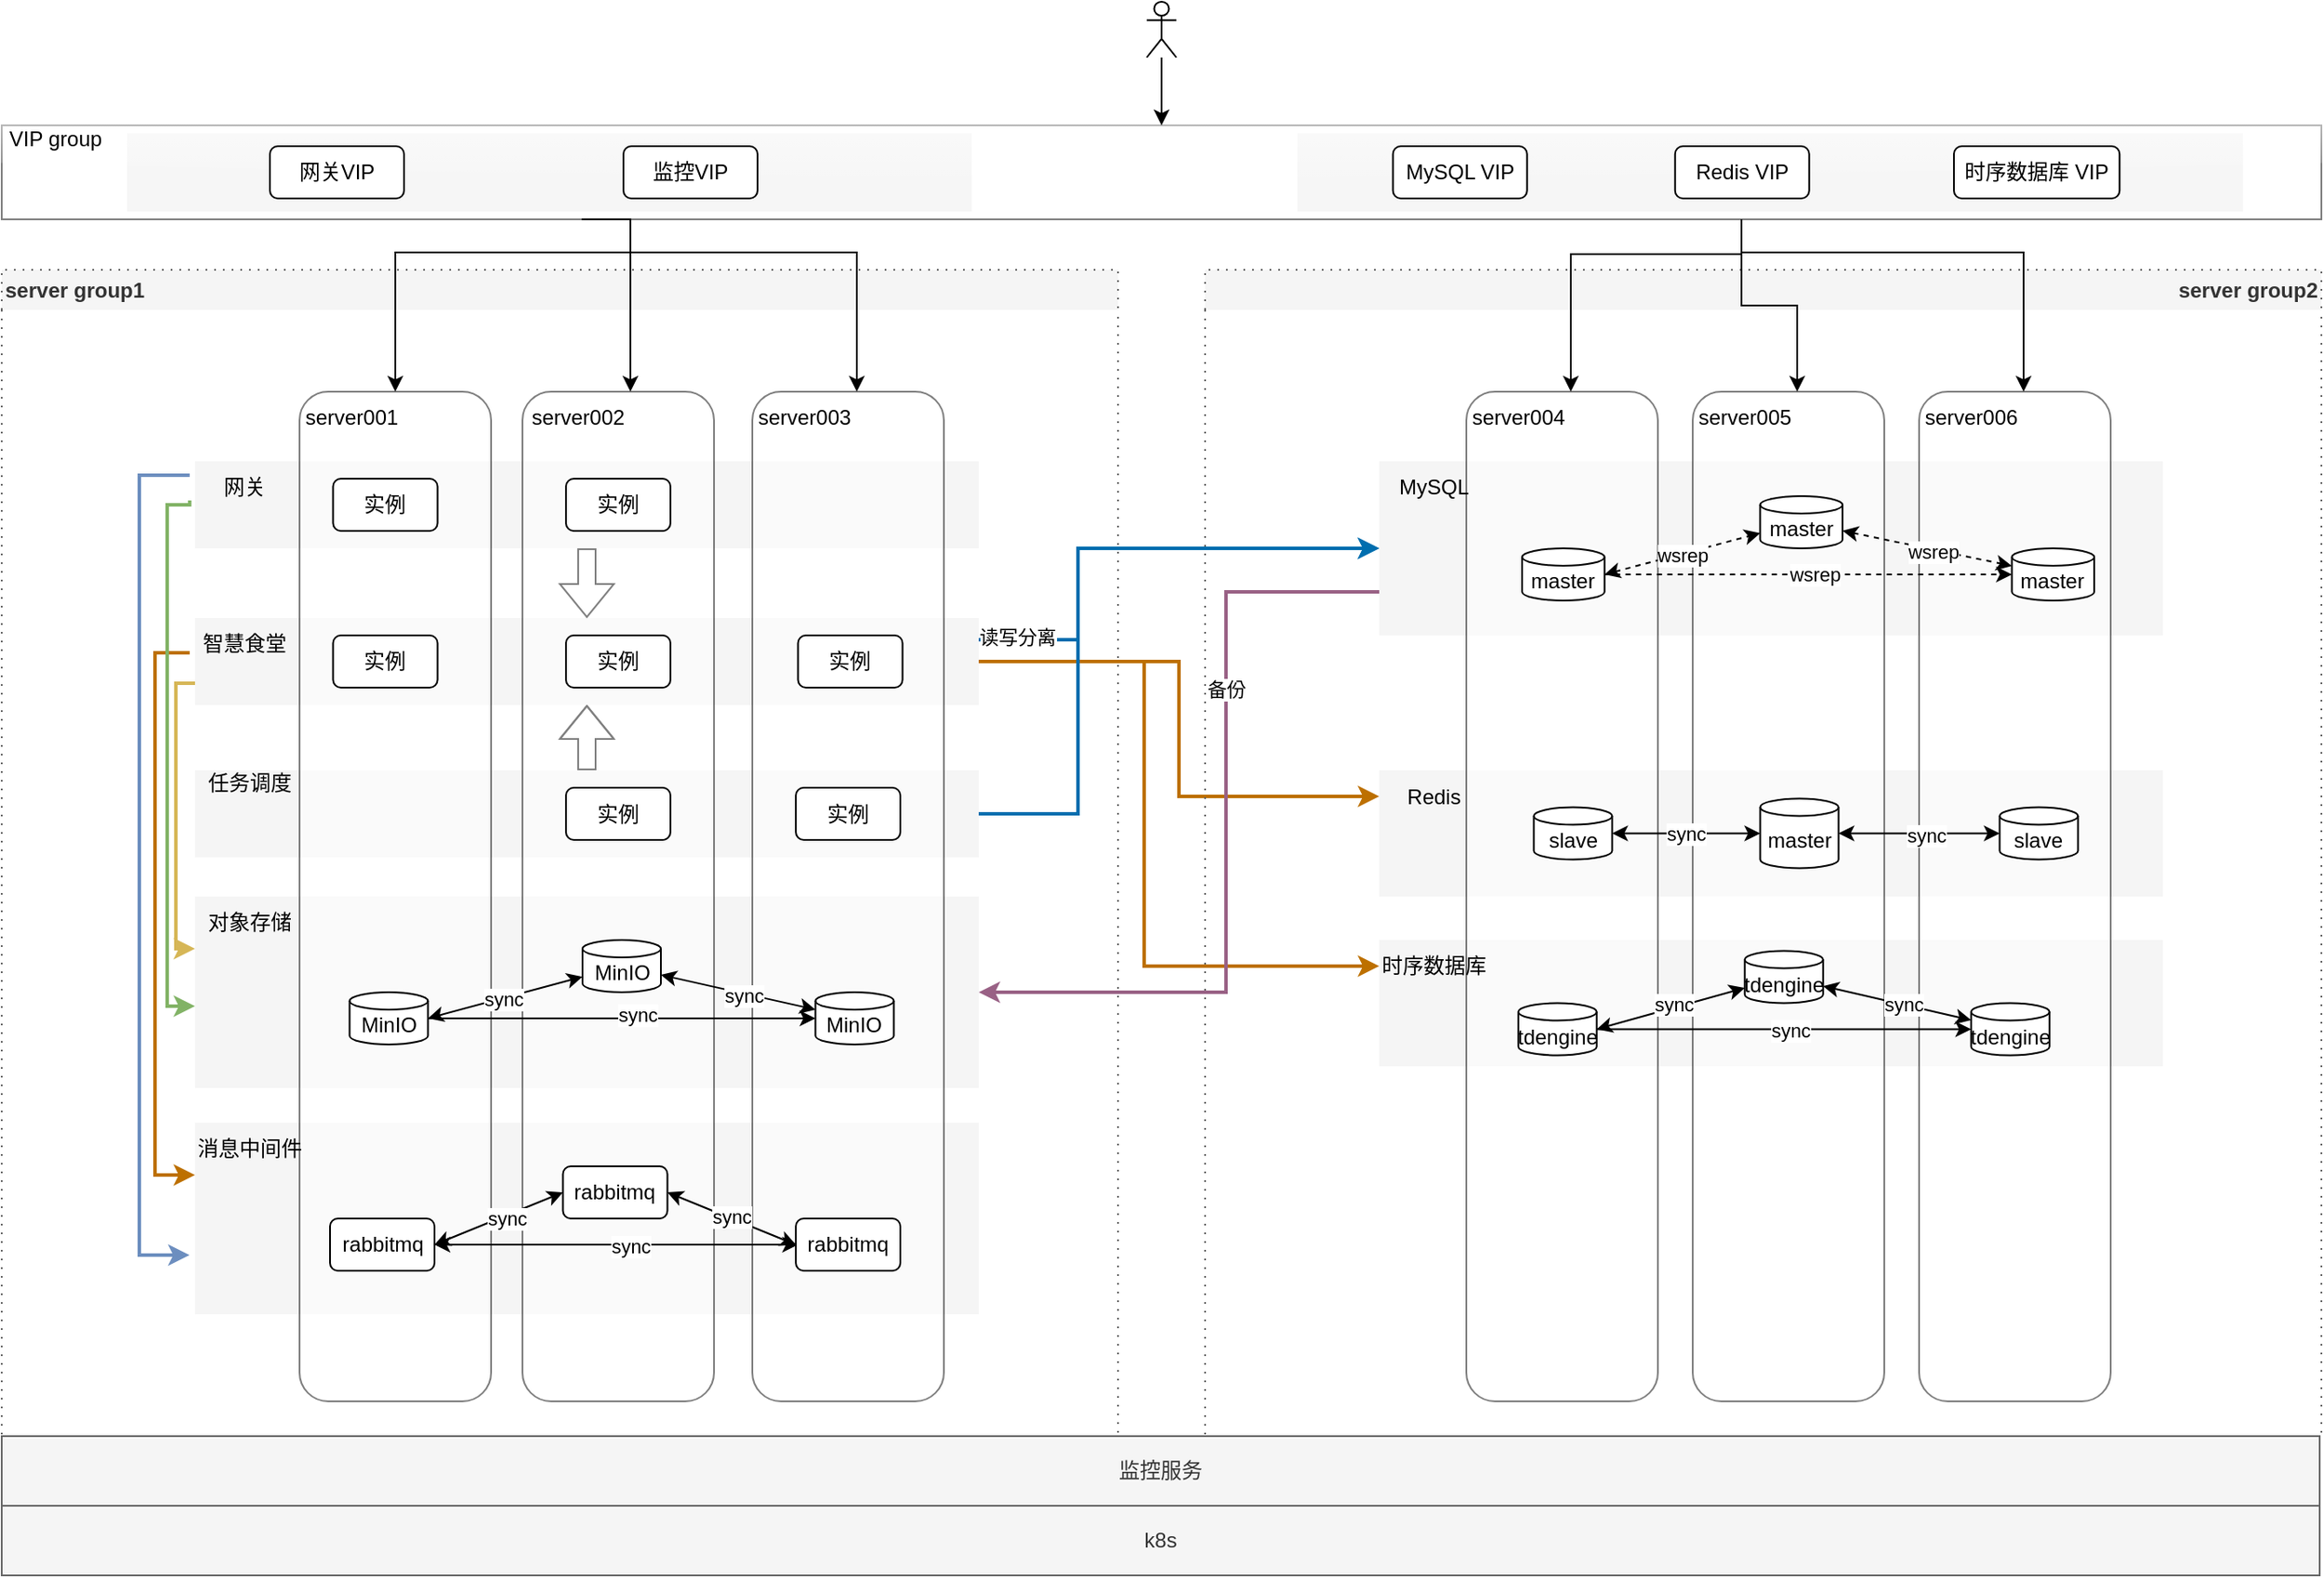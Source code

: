 <mxfile version="27.2.0">
  <diagram name="第 1 页" id="leBDD3NCbiM7CXKX_xD3">
    <mxGraphModel dx="2466" dy="1183" grid="0" gridSize="10" guides="1" tooltips="1" connect="1" arrows="1" fold="1" page="0" pageScale="1" pageWidth="827" pageHeight="1169" background="none" math="0" shadow="0">
      <root>
        <mxCell id="0" />
        <mxCell id="1" parent="0" />
        <mxCell id="XUAF1_sCPObjOQJMEwn2-8" value="" style="rounded=0;whiteSpace=wrap;html=1;fillColor=#eeeeee;strokeColor=none;" parent="1" vertex="1">
          <mxGeometry x="653" y="371.5" width="543" height="45" as="geometry" />
        </mxCell>
        <mxCell id="XUAF1_sCPObjOQJMEwn2-7" value="" style="rounded=0;whiteSpace=wrap;html=1;fillColor=#eeeeee;strokeColor=none;" parent="1" vertex="1">
          <mxGeometry x="-19" y="371.5" width="485" height="45" as="geometry" />
        </mxCell>
        <mxCell id="Kt-Wsy6JNkDJJS60EfV6-175" value="" style="rounded=0;whiteSpace=wrap;html=1;glass=1;opacity=50;" parent="1" vertex="1">
          <mxGeometry x="-91" y="367" width="1332" height="54" as="geometry" />
        </mxCell>
        <mxCell id="Kt-Wsy6JNkDJJS60EfV6-162" value="" style="rounded=0;whiteSpace=wrap;html=1;strokeColor=none;dashed=1;fillColor=#f5f5f5;movable=1;resizable=1;rotatable=1;deletable=1;editable=1;locked=0;connectable=1;fontColor=#333333;" parent="1" vertex="1">
          <mxGeometry x="700" y="835" width="450" height="72.5" as="geometry" />
        </mxCell>
        <mxCell id="Kt-Wsy6JNkDJJS60EfV6-159" value="" style="rounded=0;whiteSpace=wrap;html=1;strokeColor=none;dashed=1;fillColor=#f5f5f5;movable=1;resizable=1;rotatable=1;deletable=1;editable=1;locked=0;connectable=1;fontColor=#333333;" parent="1" vertex="1">
          <mxGeometry x="700" y="737.5" width="450" height="72.5" as="geometry" />
        </mxCell>
        <mxCell id="Kt-Wsy6JNkDJJS60EfV6-154" value="" style="rounded=0;whiteSpace=wrap;html=1;strokeColor=none;dashed=1;fillColor=#f5f5f5;movable=1;resizable=1;rotatable=1;deletable=1;editable=1;locked=0;connectable=1;fontColor=#333333;" parent="1" vertex="1">
          <mxGeometry x="20" y="940" width="450" height="110" as="geometry" />
        </mxCell>
        <mxCell id="Kt-Wsy6JNkDJJS60EfV6-144" value="" style="rounded=0;whiteSpace=wrap;html=1;strokeColor=none;dashed=1;fillColor=#f5f5f5;movable=1;resizable=1;rotatable=1;deletable=1;editable=1;locked=0;connectable=1;fontColor=#333333;" parent="1" vertex="1">
          <mxGeometry x="20" y="810" width="450" height="110" as="geometry" />
        </mxCell>
        <mxCell id="Kt-Wsy6JNkDJJS60EfV6-150" style="edgeStyle=orthogonalEdgeStyle;rounded=0;orthogonalLoop=1;jettySize=auto;html=1;exitX=0;exitY=0.75;exitDx=0;exitDy=0;entryX=0;entryY=1;entryDx=0;entryDy=0;curved=0;fillColor=#fff2cc;strokeColor=#d6b656;gradientColor=#ffd966;strokeWidth=2;" parent="1" source="Kt-Wsy6JNkDJJS60EfV6-123" target="Kt-Wsy6JNkDJJS60EfV6-145" edge="1">
          <mxGeometry relative="1" as="geometry">
            <Array as="points">
              <mxPoint x="9" y="688" />
              <mxPoint x="9" y="840" />
            </Array>
          </mxGeometry>
        </mxCell>
        <mxCell id="Kt-Wsy6JNkDJJS60EfV6-157" style="edgeStyle=orthogonalEdgeStyle;rounded=0;orthogonalLoop=1;jettySize=auto;html=1;fillColor=#f0a30a;strokeColor=#BD7000;curved=0;entryX=0;entryY=1;entryDx=0;entryDy=0;strokeWidth=2;" parent="1" source="Kt-Wsy6JNkDJJS60EfV6-124" target="Kt-Wsy6JNkDJJS60EfV6-155" edge="1">
          <mxGeometry relative="1" as="geometry">
            <mxPoint x="-190" y="1050" as="targetPoint" />
            <Array as="points">
              <mxPoint x="-3" y="670" />
              <mxPoint x="-3" y="970" />
            </Array>
          </mxGeometry>
        </mxCell>
        <mxCell id="XUAF1_sCPObjOQJMEwn2-1" style="edgeStyle=orthogonalEdgeStyle;rounded=0;orthogonalLoop=1;jettySize=auto;html=1;exitX=1;exitY=0.5;exitDx=0;exitDy=0;entryX=0;entryY=0.5;entryDx=0;entryDy=0;strokeWidth=2;fillColor=#f0a30a;strokeColor=#BD7000;" parent="1" source="Kt-Wsy6JNkDJJS60EfV6-123" target="Kt-Wsy6JNkDJJS60EfV6-160" edge="1">
          <mxGeometry relative="1" as="geometry" />
        </mxCell>
        <mxCell id="XUAF1_sCPObjOQJMEwn2-2" style="edgeStyle=orthogonalEdgeStyle;rounded=0;orthogonalLoop=1;jettySize=auto;html=1;exitX=1;exitY=0.5;exitDx=0;exitDy=0;entryX=0;entryY=0.5;entryDx=0;entryDy=0;strokeWidth=2;fillColor=#f0a30a;strokeColor=#BD7000;" parent="1" source="Kt-Wsy6JNkDJJS60EfV6-123" target="Kt-Wsy6JNkDJJS60EfV6-163" edge="1">
          <mxGeometry relative="1" as="geometry">
            <Array as="points">
              <mxPoint x="565" y="675" />
              <mxPoint x="565" y="850" />
            </Array>
          </mxGeometry>
        </mxCell>
        <mxCell id="XUAF1_sCPObjOQJMEwn2-3" style="edgeStyle=orthogonalEdgeStyle;rounded=0;orthogonalLoop=1;jettySize=auto;html=1;exitX=1;exitY=0.25;exitDx=0;exitDy=0;entryX=0;entryY=0.5;entryDx=0;entryDy=0;fillColor=#1ba1e2;strokeColor=#006EAF;strokeWidth=2;" parent="1" source="Kt-Wsy6JNkDJJS60EfV6-123" target="Kt-Wsy6JNkDJJS60EfV6-105" edge="1">
          <mxGeometry relative="1" as="geometry">
            <Array as="points">
              <mxPoint x="527" y="663" />
              <mxPoint x="527" y="610" />
            </Array>
          </mxGeometry>
        </mxCell>
        <mxCell id="ltxJd0FpYzd65tMiqPyo-1" value="读写分离" style="edgeLabel;html=1;align=center;verticalAlign=middle;resizable=0;points=[];" vertex="1" connectable="0" parent="XUAF1_sCPObjOQJMEwn2-3">
          <mxGeometry x="-0.844" y="3" relative="1" as="geometry">
            <mxPoint y="1" as="offset" />
          </mxGeometry>
        </mxCell>
        <mxCell id="Kt-Wsy6JNkDJJS60EfV6-123" value="" style="rounded=0;whiteSpace=wrap;html=1;strokeColor=none;dashed=1;fillColor=#f5f5f5;movable=1;resizable=1;rotatable=1;deletable=1;editable=1;locked=0;connectable=1;fontColor=#333333;" parent="1" vertex="1">
          <mxGeometry x="20" y="650" width="450" height="50" as="geometry" />
        </mxCell>
        <mxCell id="XUAF1_sCPObjOQJMEwn2-4" style="edgeStyle=orthogonalEdgeStyle;rounded=0;orthogonalLoop=1;jettySize=auto;html=1;exitX=1;exitY=0.5;exitDx=0;exitDy=0;entryX=0;entryY=0.5;entryDx=0;entryDy=0;fillColor=#1ba1e2;strokeColor=#006EAF;strokeWidth=2;" parent="1" source="Kt-Wsy6JNkDJJS60EfV6-136" target="Kt-Wsy6JNkDJJS60EfV6-105" edge="1">
          <mxGeometry relative="1" as="geometry">
            <Array as="points">
              <mxPoint x="527" y="763" />
              <mxPoint x="527" y="610" />
            </Array>
          </mxGeometry>
        </mxCell>
        <mxCell id="Kt-Wsy6JNkDJJS60EfV6-136" value="" style="rounded=0;whiteSpace=wrap;html=1;strokeColor=none;dashed=1;fillColor=#f5f5f5;movable=1;resizable=1;rotatable=1;deletable=1;editable=1;locked=0;connectable=1;fontColor=#333333;" parent="1" vertex="1">
          <mxGeometry x="20" y="737.5" width="450" height="50" as="geometry" />
        </mxCell>
        <mxCell id="Kt-Wsy6JNkDJJS60EfV6-139" style="edgeStyle=orthogonalEdgeStyle;rounded=0;orthogonalLoop=1;jettySize=auto;html=1;entryX=0.5;entryY=1;entryDx=0;entryDy=0;shape=flexArrow;" parent="1" source="Kt-Wsy6JNkDJJS60EfV6-136" target="Kt-Wsy6JNkDJJS60EfV6-123" edge="1">
          <mxGeometry relative="1" as="geometry" />
        </mxCell>
        <mxCell id="Kt-Wsy6JNkDJJS60EfV6-135" style="edgeStyle=orthogonalEdgeStyle;rounded=0;orthogonalLoop=1;jettySize=auto;html=1;shape=flexArrow;" parent="1" source="Kt-Wsy6JNkDJJS60EfV6-129" target="Kt-Wsy6JNkDJJS60EfV6-123" edge="1">
          <mxGeometry relative="1" as="geometry" />
        </mxCell>
        <mxCell id="Kt-Wsy6JNkDJJS60EfV6-147" style="edgeStyle=orthogonalEdgeStyle;rounded=0;orthogonalLoop=1;jettySize=auto;html=1;exitX=0;exitY=0.75;exitDx=0;exitDy=0;entryX=0;entryY=0.573;entryDx=0;entryDy=0;fillColor=#d5e8d4;strokeColor=#82b366;curved=0;strokeWidth=2;entryPerimeter=0;gradientColor=#97d077;" parent="1" source="Kt-Wsy6JNkDJJS60EfV6-130" target="Kt-Wsy6JNkDJJS60EfV6-144" edge="1">
          <mxGeometry relative="1" as="geometry">
            <Array as="points">
              <mxPoint x="17" y="585" />
              <mxPoint x="4" y="585" />
              <mxPoint x="4" y="873" />
            </Array>
          </mxGeometry>
        </mxCell>
        <mxCell id="Kt-Wsy6JNkDJJS60EfV6-156" style="edgeStyle=orthogonalEdgeStyle;rounded=0;orthogonalLoop=1;jettySize=auto;html=1;fillColor=#dae8fc;strokeColor=#6c8ebf;curved=0;strokeWidth=2;entryX=-0.007;entryY=0.691;entryDx=0;entryDy=0;entryPerimeter=0;" parent="1" source="Kt-Wsy6JNkDJJS60EfV6-130" target="Kt-Wsy6JNkDJJS60EfV6-154" edge="1">
          <mxGeometry relative="1" as="geometry">
            <mxPoint x="-10" y="1020" as="targetPoint" />
            <Array as="points">
              <mxPoint x="-12" y="568" />
              <mxPoint x="-12" y="1016" />
            </Array>
          </mxGeometry>
        </mxCell>
        <mxCell id="Kt-Wsy6JNkDJJS60EfV6-129" value="" style="rounded=0;whiteSpace=wrap;html=1;strokeColor=none;dashed=1;fillColor=#f5f5f5;movable=1;resizable=1;rotatable=1;deletable=1;editable=1;locked=0;connectable=1;fontColor=#333333;" parent="1" vertex="1">
          <mxGeometry x="20" y="560" width="450" height="50" as="geometry" />
        </mxCell>
        <mxCell id="Kt-Wsy6JNkDJJS60EfV6-1" value="" style="rounded=1;whiteSpace=wrap;html=1;opacity=50;" parent="1" vertex="1">
          <mxGeometry x="80" y="520" width="110" height="580" as="geometry" />
        </mxCell>
        <mxCell id="Kt-Wsy6JNkDJJS60EfV6-2" value="" style="rounded=1;whiteSpace=wrap;html=1;opacity=50;" parent="1" vertex="1">
          <mxGeometry x="208" y="520" width="110" height="580" as="geometry" />
        </mxCell>
        <mxCell id="Kt-Wsy6JNkDJJS60EfV6-3" value="" style="rounded=1;whiteSpace=wrap;html=1;opacity=50;" parent="1" vertex="1">
          <mxGeometry x="340" y="520" width="110" height="580" as="geometry" />
        </mxCell>
        <mxCell id="XUAF1_sCPObjOQJMEwn2-5" style="edgeStyle=orthogonalEdgeStyle;rounded=0;orthogonalLoop=1;jettySize=auto;html=1;exitX=0;exitY=0.75;exitDx=0;exitDy=0;entryX=1;entryY=0.5;entryDx=0;entryDy=0;fillColor=#e6d0de;gradientColor=#d5739d;strokeColor=#996185;strokeWidth=2;" parent="1" source="Kt-Wsy6JNkDJJS60EfV6-105" target="Kt-Wsy6JNkDJJS60EfV6-144" edge="1">
          <mxGeometry relative="1" as="geometry">
            <Array as="points">
              <mxPoint x="612" y="635" />
              <mxPoint x="612" y="865" />
            </Array>
          </mxGeometry>
        </mxCell>
        <mxCell id="XUAF1_sCPObjOQJMEwn2-6" value="备份" style="edgeLabel;html=1;align=center;verticalAlign=middle;resizable=0;points=[];" parent="XUAF1_sCPObjOQJMEwn2-5" vertex="1" connectable="0">
          <mxGeometry x="-0.376" relative="1" as="geometry">
            <mxPoint as="offset" />
          </mxGeometry>
        </mxCell>
        <mxCell id="Kt-Wsy6JNkDJJS60EfV6-105" value="" style="rounded=0;whiteSpace=wrap;html=1;strokeColor=none;dashed=1;fillColor=#f5f5f5;movable=1;resizable=1;rotatable=1;deletable=1;editable=1;locked=0;connectable=1;fontColor=#333333;" parent="1" vertex="1">
          <mxGeometry x="700" y="560" width="450" height="100" as="geometry" />
        </mxCell>
        <mxCell id="Kt-Wsy6JNkDJJS60EfV6-4" value="" style="rounded=1;whiteSpace=wrap;html=1;glass=0;opacity=50;" parent="1" vertex="1">
          <mxGeometry x="750" y="520" width="110" height="580" as="geometry" />
        </mxCell>
        <mxCell id="Kt-Wsy6JNkDJJS60EfV6-5" value="" style="rounded=1;whiteSpace=wrap;html=1;opacity=50;" parent="1" vertex="1">
          <mxGeometry x="880" y="520" width="110" height="580" as="geometry" />
        </mxCell>
        <mxCell id="Kt-Wsy6JNkDJJS60EfV6-6" value="" style="rounded=1;whiteSpace=wrap;html=1;opacity=50;" parent="1" vertex="1">
          <mxGeometry x="1010" y="520" width="110" height="580" as="geometry" />
        </mxCell>
        <mxCell id="Kt-Wsy6JNkDJJS60EfV6-7" value="server001" style="text;html=1;align=center;verticalAlign=middle;whiteSpace=wrap;rounded=0;" parent="1" vertex="1">
          <mxGeometry x="80" y="520" width="60" height="30" as="geometry" />
        </mxCell>
        <mxCell id="Kt-Wsy6JNkDJJS60EfV6-8" value="server002" style="text;html=1;align=center;verticalAlign=middle;whiteSpace=wrap;rounded=0;" parent="1" vertex="1">
          <mxGeometry x="210" y="520" width="60" height="30" as="geometry" />
        </mxCell>
        <mxCell id="Kt-Wsy6JNkDJJS60EfV6-9" value="server003" style="text;html=1;align=center;verticalAlign=middle;whiteSpace=wrap;rounded=0;" parent="1" vertex="1">
          <mxGeometry x="340" y="520" width="60" height="30" as="geometry" />
        </mxCell>
        <mxCell id="Kt-Wsy6JNkDJJS60EfV6-10" value="server004" style="text;html=1;align=center;verticalAlign=middle;whiteSpace=wrap;rounded=0;" parent="1" vertex="1">
          <mxGeometry x="750" y="520" width="60" height="30" as="geometry" />
        </mxCell>
        <mxCell id="Kt-Wsy6JNkDJJS60EfV6-11" value="server005" style="text;html=1;align=center;verticalAlign=middle;whiteSpace=wrap;rounded=0;" parent="1" vertex="1">
          <mxGeometry x="880" y="520" width="60" height="30" as="geometry" />
        </mxCell>
        <mxCell id="Kt-Wsy6JNkDJJS60EfV6-12" value="server006" style="text;html=1;align=center;verticalAlign=middle;whiteSpace=wrap;rounded=0;" parent="1" vertex="1">
          <mxGeometry x="1010" y="520" width="60" height="30" as="geometry" />
        </mxCell>
        <mxCell id="Kt-Wsy6JNkDJJS60EfV6-25" style="rounded=0;orthogonalLoop=1;jettySize=auto;html=1;exitX=1;exitY=0.5;exitDx=0;exitDy=0;exitPerimeter=0;startArrow=classic;startFill=1;strokeWidth=1;" parent="1" source="Kt-Wsy6JNkDJJS60EfV6-29" target="Kt-Wsy6JNkDJJS60EfV6-32" edge="1">
          <mxGeometry relative="1" as="geometry" />
        </mxCell>
        <mxCell id="Kt-Wsy6JNkDJJS60EfV6-26" value="sync" style="edgeLabel;html=1;align=center;verticalAlign=middle;resizable=0;points=[];" parent="Kt-Wsy6JNkDJJS60EfV6-25" vertex="1" connectable="0">
          <mxGeometry x="-0.017" relative="1" as="geometry">
            <mxPoint as="offset" />
          </mxGeometry>
        </mxCell>
        <mxCell id="Kt-Wsy6JNkDJJS60EfV6-29" value="slave" style="shape=cylinder3;whiteSpace=wrap;html=1;boundedLbl=1;backgroundOutline=1;size=5;" parent="1" vertex="1">
          <mxGeometry x="788.75" y="758.75" width="45" height="30" as="geometry" />
        </mxCell>
        <mxCell id="Kt-Wsy6JNkDJJS60EfV6-30" style="rounded=0;orthogonalLoop=1;jettySize=auto;html=1;startArrow=classic;startFill=1;strokeWidth=1;" parent="1" source="Kt-Wsy6JNkDJJS60EfV6-32" target="Kt-Wsy6JNkDJJS60EfV6-33" edge="1">
          <mxGeometry relative="1" as="geometry" />
        </mxCell>
        <mxCell id="Kt-Wsy6JNkDJJS60EfV6-31" value="sync" style="edgeLabel;html=1;align=center;verticalAlign=middle;resizable=0;points=[];" parent="Kt-Wsy6JNkDJJS60EfV6-30" vertex="1" connectable="0">
          <mxGeometry x="0.07" y="-1" relative="1" as="geometry">
            <mxPoint as="offset" />
          </mxGeometry>
        </mxCell>
        <mxCell id="Kt-Wsy6JNkDJJS60EfV6-32" value="master" style="shape=cylinder3;whiteSpace=wrap;html=1;boundedLbl=1;backgroundOutline=1;size=5;" parent="1" vertex="1">
          <mxGeometry x="918.75" y="753.75" width="45" height="40" as="geometry" />
        </mxCell>
        <mxCell id="Kt-Wsy6JNkDJJS60EfV6-33" value="slave" style="shape=cylinder3;whiteSpace=wrap;html=1;boundedLbl=1;backgroundOutline=1;size=5;" parent="1" vertex="1">
          <mxGeometry x="1056.25" y="758.75" width="45" height="30" as="geometry" />
        </mxCell>
        <mxCell id="Kt-Wsy6JNkDJJS60EfV6-34" style="rounded=0;orthogonalLoop=1;jettySize=auto;html=1;exitX=1;exitY=0.5;exitDx=0;exitDy=0;exitPerimeter=0;startArrow=classic;startFill=1;strokeWidth=1;" parent="1" source="Kt-Wsy6JNkDJJS60EfV6-36" target="Kt-Wsy6JNkDJJS60EfV6-39" edge="1">
          <mxGeometry relative="1" as="geometry" />
        </mxCell>
        <mxCell id="Kt-Wsy6JNkDJJS60EfV6-35" value="sync" style="edgeLabel;html=1;align=center;verticalAlign=middle;resizable=0;points=[];" parent="Kt-Wsy6JNkDJJS60EfV6-34" vertex="1" connectable="0">
          <mxGeometry x="-0.017" relative="1" as="geometry">
            <mxPoint as="offset" />
          </mxGeometry>
        </mxCell>
        <mxCell id="Kt-Wsy6JNkDJJS60EfV6-36" value="MinIO" style="shape=cylinder3;whiteSpace=wrap;html=1;boundedLbl=1;backgroundOutline=1;size=5;" parent="1" vertex="1">
          <mxGeometry x="108.75" y="865" width="45" height="30" as="geometry" />
        </mxCell>
        <mxCell id="Kt-Wsy6JNkDJJS60EfV6-37" style="rounded=0;orthogonalLoop=1;jettySize=auto;html=1;startArrow=classic;startFill=1;strokeWidth=1;" parent="1" source="Kt-Wsy6JNkDJJS60EfV6-39" target="Kt-Wsy6JNkDJJS60EfV6-40" edge="1">
          <mxGeometry relative="1" as="geometry" />
        </mxCell>
        <mxCell id="Kt-Wsy6JNkDJJS60EfV6-38" value="sync" style="edgeLabel;html=1;align=center;verticalAlign=middle;resizable=0;points=[];" parent="Kt-Wsy6JNkDJJS60EfV6-37" vertex="1" connectable="0">
          <mxGeometry x="0.07" y="-1" relative="1" as="geometry">
            <mxPoint as="offset" />
          </mxGeometry>
        </mxCell>
        <mxCell id="Kt-Wsy6JNkDJJS60EfV6-39" value="MinIO" style="shape=cylinder3;whiteSpace=wrap;html=1;boundedLbl=1;backgroundOutline=1;size=5;" parent="1" vertex="1">
          <mxGeometry x="242.5" y="835" width="45" height="30" as="geometry" />
        </mxCell>
        <mxCell id="Kt-Wsy6JNkDJJS60EfV6-40" value="MinIO" style="shape=cylinder3;whiteSpace=wrap;html=1;boundedLbl=1;backgroundOutline=1;size=5;" parent="1" vertex="1">
          <mxGeometry x="376.25" y="865" width="45" height="30" as="geometry" />
        </mxCell>
        <mxCell id="Kt-Wsy6JNkDJJS60EfV6-42" style="edgeStyle=orthogonalEdgeStyle;rounded=0;orthogonalLoop=1;jettySize=auto;html=1;entryX=0;entryY=0.5;entryDx=0;entryDy=0;entryPerimeter=0;" parent="1" source="Kt-Wsy6JNkDJJS60EfV6-36" target="Kt-Wsy6JNkDJJS60EfV6-40" edge="1">
          <mxGeometry relative="1" as="geometry" />
        </mxCell>
        <mxCell id="Kt-Wsy6JNkDJJS60EfV6-43" value="sync" style="edgeLabel;html=1;align=center;verticalAlign=middle;resizable=0;points=[];" parent="Kt-Wsy6JNkDJJS60EfV6-42" vertex="1" connectable="0">
          <mxGeometry x="0.072" y="2" relative="1" as="geometry">
            <mxPoint as="offset" />
          </mxGeometry>
        </mxCell>
        <mxCell id="Kt-Wsy6JNkDJJS60EfV6-49" style="rounded=0;orthogonalLoop=1;jettySize=auto;html=1;exitX=1;exitY=0.5;exitDx=0;exitDy=0;startArrow=classic;startFill=1;entryX=0.021;entryY=0.5;entryDx=0;entryDy=0;entryPerimeter=0;" parent="1" source="Kt-Wsy6JNkDJJS60EfV6-44" target="Kt-Wsy6JNkDJJS60EfV6-46" edge="1">
          <mxGeometry relative="1" as="geometry">
            <mxPoint x="366.25" y="1000" as="targetPoint" />
          </mxGeometry>
        </mxCell>
        <mxCell id="Kt-Wsy6JNkDJJS60EfV6-52" value="sync" style="edgeLabel;html=1;align=center;verticalAlign=middle;resizable=0;points=[];" parent="Kt-Wsy6JNkDJJS60EfV6-49" vertex="1" connectable="0">
          <mxGeometry x="0.071" y="-1" relative="1" as="geometry">
            <mxPoint as="offset" />
          </mxGeometry>
        </mxCell>
        <mxCell id="Kt-Wsy6JNkDJJS60EfV6-44" value="rabbitmq" style="rounded=1;whiteSpace=wrap;html=1;" parent="1" vertex="1">
          <mxGeometry x="97.5" y="995" width="60" height="30" as="geometry" />
        </mxCell>
        <mxCell id="Kt-Wsy6JNkDJJS60EfV6-47" style="rounded=0;orthogonalLoop=1;jettySize=auto;html=1;entryX=1;entryY=0.5;entryDx=0;entryDy=0;startArrow=classic;startFill=1;exitX=0;exitY=0.5;exitDx=0;exitDy=0;" parent="1" source="Kt-Wsy6JNkDJJS60EfV6-45" target="Kt-Wsy6JNkDJJS60EfV6-44" edge="1">
          <mxGeometry relative="1" as="geometry" />
        </mxCell>
        <mxCell id="Kt-Wsy6JNkDJJS60EfV6-50" value="sync" style="edgeLabel;html=1;align=center;verticalAlign=middle;resizable=0;points=[];" parent="Kt-Wsy6JNkDJJS60EfV6-47" vertex="1" connectable="0">
          <mxGeometry x="-0.101" y="1" relative="1" as="geometry">
            <mxPoint as="offset" />
          </mxGeometry>
        </mxCell>
        <mxCell id="Kt-Wsy6JNkDJJS60EfV6-48" style="rounded=0;orthogonalLoop=1;jettySize=auto;html=1;exitX=1;exitY=0.5;exitDx=0;exitDy=0;entryX=0;entryY=0.5;entryDx=0;entryDy=0;startArrow=classic;startFill=1;" parent="1" source="Kt-Wsy6JNkDJJS60EfV6-45" target="Kt-Wsy6JNkDJJS60EfV6-46" edge="1">
          <mxGeometry relative="1" as="geometry" />
        </mxCell>
        <mxCell id="Kt-Wsy6JNkDJJS60EfV6-51" value="sync" style="edgeLabel;html=1;align=center;verticalAlign=middle;resizable=0;points=[];" parent="Kt-Wsy6JNkDJJS60EfV6-48" vertex="1" connectable="0">
          <mxGeometry x="-0.004" y="1" relative="1" as="geometry">
            <mxPoint as="offset" />
          </mxGeometry>
        </mxCell>
        <mxCell id="Kt-Wsy6JNkDJJS60EfV6-45" value="rabbitmq" style="rounded=1;whiteSpace=wrap;html=1;" parent="1" vertex="1">
          <mxGeometry x="231.25" y="965" width="60" height="30" as="geometry" />
        </mxCell>
        <mxCell id="Kt-Wsy6JNkDJJS60EfV6-46" value="rabbitmq" style="rounded=1;whiteSpace=wrap;html=1;" parent="1" vertex="1">
          <mxGeometry x="365" y="995" width="60" height="30" as="geometry" />
        </mxCell>
        <mxCell id="Kt-Wsy6JNkDJJS60EfV6-56" style="edgeStyle=orthogonalEdgeStyle;rounded=0;orthogonalLoop=1;jettySize=auto;html=1;" parent="1" source="Kt-Wsy6JNkDJJS60EfV6-58" target="Kt-Wsy6JNkDJJS60EfV6-62" edge="1">
          <mxGeometry relative="1" as="geometry" />
        </mxCell>
        <mxCell id="Kt-Wsy6JNkDJJS60EfV6-57" value="sync" style="edgeLabel;html=1;align=center;verticalAlign=middle;resizable=0;points=[];" parent="Kt-Wsy6JNkDJJS60EfV6-56" vertex="1" connectable="0">
          <mxGeometry x="0.031" relative="1" as="geometry">
            <mxPoint as="offset" />
          </mxGeometry>
        </mxCell>
        <mxCell id="Kt-Wsy6JNkDJJS60EfV6-58" value="tdengine" style="shape=cylinder3;whiteSpace=wrap;html=1;boundedLbl=1;backgroundOutline=1;size=5;" parent="1" vertex="1">
          <mxGeometry x="779.87" y="871.25" width="45" height="30" as="geometry" />
        </mxCell>
        <mxCell id="Kt-Wsy6JNkDJJS60EfV6-59" style="rounded=0;orthogonalLoop=1;jettySize=auto;html=1;startArrow=classic;startFill=1;strokeWidth=1;" parent="1" source="Kt-Wsy6JNkDJJS60EfV6-61" target="Kt-Wsy6JNkDJJS60EfV6-62" edge="1">
          <mxGeometry relative="1" as="geometry" />
        </mxCell>
        <mxCell id="Kt-Wsy6JNkDJJS60EfV6-64" value="sync" style="edgeLabel;html=1;align=center;verticalAlign=middle;resizable=0;points=[];" parent="Kt-Wsy6JNkDJJS60EfV6-59" vertex="1" connectable="0">
          <mxGeometry x="0.072" relative="1" as="geometry">
            <mxPoint as="offset" />
          </mxGeometry>
        </mxCell>
        <mxCell id="Kt-Wsy6JNkDJJS60EfV6-61" value="tdengine" style="shape=cylinder3;whiteSpace=wrap;html=1;boundedLbl=1;backgroundOutline=1;size=5;" parent="1" vertex="1">
          <mxGeometry x="909.87" y="841.25" width="45" height="30" as="geometry" />
        </mxCell>
        <mxCell id="Kt-Wsy6JNkDJJS60EfV6-62" value="tdengine" style="shape=cylinder3;whiteSpace=wrap;html=1;boundedLbl=1;backgroundOutline=1;size=5;" parent="1" vertex="1">
          <mxGeometry x="1039.87" y="871.25" width="45" height="30" as="geometry" />
        </mxCell>
        <mxCell id="Kt-Wsy6JNkDJJS60EfV6-66" style="rounded=0;orthogonalLoop=1;jettySize=auto;html=1;entryX=1;entryY=0.5;entryDx=0;entryDy=0;entryPerimeter=0;startArrow=classic;startFill=1;" parent="1" source="Kt-Wsy6JNkDJJS60EfV6-61" target="Kt-Wsy6JNkDJJS60EfV6-58" edge="1">
          <mxGeometry relative="1" as="geometry" />
        </mxCell>
        <mxCell id="Kt-Wsy6JNkDJJS60EfV6-67" value="sync" style="edgeLabel;html=1;align=center;verticalAlign=middle;resizable=0;points=[];" parent="Kt-Wsy6JNkDJJS60EfV6-66" vertex="1" connectable="0">
          <mxGeometry x="-0.035" y="-2" relative="1" as="geometry">
            <mxPoint as="offset" />
          </mxGeometry>
        </mxCell>
        <mxCell id="Kt-Wsy6JNkDJJS60EfV6-74" value="实例" style="rounded=1;whiteSpace=wrap;html=1;" parent="1" vertex="1">
          <mxGeometry x="233" y="747.5" width="60" height="30" as="geometry" />
        </mxCell>
        <mxCell id="Kt-Wsy6JNkDJJS60EfV6-75" value="实例" style="rounded=1;whiteSpace=wrap;html=1;" parent="1" vertex="1">
          <mxGeometry x="365" y="747.5" width="60" height="30" as="geometry" />
        </mxCell>
        <mxCell id="Kt-Wsy6JNkDJJS60EfV6-106" style="rounded=0;orthogonalLoop=1;jettySize=auto;html=1;exitX=1;exitY=0.5;exitDx=0;exitDy=0;exitPerimeter=0;startArrow=classic;startFill=1;strokeWidth=1;dashed=1;" parent="1" source="Kt-Wsy6JNkDJJS60EfV6-110" target="Kt-Wsy6JNkDJJS60EfV6-113" edge="1">
          <mxGeometry relative="1" as="geometry" />
        </mxCell>
        <mxCell id="Kt-Wsy6JNkDJJS60EfV6-107" value="wsrep" style="edgeLabel;html=1;align=center;verticalAlign=middle;resizable=0;points=[];" parent="Kt-Wsy6JNkDJJS60EfV6-106" vertex="1" connectable="0">
          <mxGeometry x="-0.017" relative="1" as="geometry">
            <mxPoint as="offset" />
          </mxGeometry>
        </mxCell>
        <mxCell id="Kt-Wsy6JNkDJJS60EfV6-108" style="edgeStyle=orthogonalEdgeStyle;rounded=0;orthogonalLoop=1;jettySize=auto;html=1;dashed=1;" parent="1" source="Kt-Wsy6JNkDJJS60EfV6-110" target="Kt-Wsy6JNkDJJS60EfV6-114" edge="1">
          <mxGeometry relative="1" as="geometry" />
        </mxCell>
        <mxCell id="Kt-Wsy6JNkDJJS60EfV6-109" value="wsrep" style="edgeLabel;html=1;align=center;verticalAlign=middle;resizable=0;points=[];" parent="Kt-Wsy6JNkDJJS60EfV6-108" vertex="1" connectable="0">
          <mxGeometry x="0.031" relative="1" as="geometry">
            <mxPoint as="offset" />
          </mxGeometry>
        </mxCell>
        <mxCell id="Kt-Wsy6JNkDJJS60EfV6-110" value="master" style="shape=cylinder3;whiteSpace=wrap;html=1;boundedLbl=1;backgroundOutline=1;size=5;" parent="1" vertex="1">
          <mxGeometry x="782.051" y="610" width="47.308" height="30" as="geometry" />
        </mxCell>
        <mxCell id="Kt-Wsy6JNkDJJS60EfV6-111" style="rounded=0;orthogonalLoop=1;jettySize=auto;html=1;startArrow=classic;startFill=1;strokeWidth=1;dashed=1;" parent="1" source="Kt-Wsy6JNkDJJS60EfV6-113" target="Kt-Wsy6JNkDJJS60EfV6-114" edge="1">
          <mxGeometry relative="1" as="geometry" />
        </mxCell>
        <mxCell id="Kt-Wsy6JNkDJJS60EfV6-112" value="wsrep" style="edgeLabel;html=1;align=center;verticalAlign=middle;resizable=0;points=[];" parent="Kt-Wsy6JNkDJJS60EfV6-111" vertex="1" connectable="0">
          <mxGeometry x="0.07" y="-1" relative="1" as="geometry">
            <mxPoint as="offset" />
          </mxGeometry>
        </mxCell>
        <mxCell id="Kt-Wsy6JNkDJJS60EfV6-113" value="master" style="shape=cylinder3;whiteSpace=wrap;html=1;boundedLbl=1;backgroundOutline=1;size=5;" parent="1" vertex="1">
          <mxGeometry x="918.718" y="580" width="47.308" height="30" as="geometry" />
        </mxCell>
        <mxCell id="Kt-Wsy6JNkDJJS60EfV6-114" value="master" style="shape=cylinder3;whiteSpace=wrap;html=1;boundedLbl=1;backgroundOutline=1;size=5;" parent="1" vertex="1">
          <mxGeometry x="1063.269" y="610" width="47.308" height="30" as="geometry" />
        </mxCell>
        <mxCell id="Kt-Wsy6JNkDJJS60EfV6-115" value="MySQL" style="text;html=1;align=center;verticalAlign=middle;whiteSpace=wrap;rounded=0;" parent="1" vertex="1">
          <mxGeometry x="700" y="560" width="63.077" height="30" as="geometry" />
        </mxCell>
        <mxCell id="Kt-Wsy6JNkDJJS60EfV6-124" value="智慧食堂" style="text;html=1;align=center;verticalAlign=middle;whiteSpace=wrap;rounded=0;" parent="1" vertex="1">
          <mxGeometry x="16.92" y="650" width="63.077" height="30" as="geometry" />
        </mxCell>
        <mxCell id="Kt-Wsy6JNkDJJS60EfV6-125" value="实例" style="rounded=1;whiteSpace=wrap;html=1;" parent="1" vertex="1">
          <mxGeometry x="99.25" y="660" width="60" height="30" as="geometry" />
        </mxCell>
        <mxCell id="Kt-Wsy6JNkDJJS60EfV6-126" value="实例" style="rounded=1;whiteSpace=wrap;html=1;" parent="1" vertex="1">
          <mxGeometry x="233" y="660" width="60" height="30" as="geometry" />
        </mxCell>
        <mxCell id="Kt-Wsy6JNkDJJS60EfV6-127" value="实例" style="rounded=1;whiteSpace=wrap;html=1;" parent="1" vertex="1">
          <mxGeometry x="366.25" y="660" width="60" height="30" as="geometry" />
        </mxCell>
        <mxCell id="Kt-Wsy6JNkDJJS60EfV6-130" value="网关" style="text;html=1;align=center;verticalAlign=middle;whiteSpace=wrap;rounded=0;" parent="1" vertex="1">
          <mxGeometry x="16.92" y="560" width="63.077" height="30" as="geometry" />
        </mxCell>
        <mxCell id="Kt-Wsy6JNkDJJS60EfV6-131" value="实例" style="rounded=1;whiteSpace=wrap;html=1;" parent="1" vertex="1">
          <mxGeometry x="99.25" y="570" width="60" height="30" as="geometry" />
        </mxCell>
        <mxCell id="Kt-Wsy6JNkDJJS60EfV6-132" value="实例" style="rounded=1;whiteSpace=wrap;html=1;" parent="1" vertex="1">
          <mxGeometry x="233" y="570" width="60" height="30" as="geometry" />
        </mxCell>
        <mxCell id="Kt-Wsy6JNkDJJS60EfV6-137" value="任务调度" style="text;html=1;align=center;verticalAlign=middle;whiteSpace=wrap;rounded=0;" parent="1" vertex="1">
          <mxGeometry x="20" y="730" width="63.077" height="30" as="geometry" />
        </mxCell>
        <mxCell id="Kt-Wsy6JNkDJJS60EfV6-145" value="对象存储" style="text;html=1;align=center;verticalAlign=middle;whiteSpace=wrap;rounded=0;" parent="1" vertex="1">
          <mxGeometry x="20" y="810" width="63.077" height="30" as="geometry" />
        </mxCell>
        <mxCell id="Kt-Wsy6JNkDJJS60EfV6-155" value="消息中间件" style="text;html=1;align=center;verticalAlign=middle;whiteSpace=wrap;rounded=0;" parent="1" vertex="1">
          <mxGeometry x="20" y="940" width="63.077" height="30" as="geometry" />
        </mxCell>
        <mxCell id="Kt-Wsy6JNkDJJS60EfV6-160" value="Redis" style="text;html=1;align=center;verticalAlign=middle;whiteSpace=wrap;rounded=0;" parent="1" vertex="1">
          <mxGeometry x="700" y="737.5" width="63.077" height="30" as="geometry" />
        </mxCell>
        <mxCell id="Kt-Wsy6JNkDJJS60EfV6-163" value="时序数据库" style="text;html=1;align=center;verticalAlign=middle;whiteSpace=wrap;rounded=0;" parent="1" vertex="1">
          <mxGeometry x="700" y="835" width="63.077" height="30" as="geometry" />
        </mxCell>
        <mxCell id="Kt-Wsy6JNkDJJS60EfV6-169" value="server group1" style="swimlane;whiteSpace=wrap;html=1;fillColor=#f5f5f5;fontColor=#333333;strokeColor=#666666;dashed=1;dashPattern=1 4;align=left;glass=0;swimlaneLine=0;" parent="1" vertex="1">
          <mxGeometry x="-91" y="450" width="641" height="670" as="geometry" />
        </mxCell>
        <mxCell id="Kt-Wsy6JNkDJJS60EfV6-170" value="server group2" style="swimlane;whiteSpace=wrap;html=1;fillColor=#f5f5f5;fontColor=#333333;strokeColor=#666666;dashed=1;dashPattern=1 4;startSize=23;align=right;swimlaneLine=0;" parent="1" vertex="1">
          <mxGeometry x="600" y="450" width="641" height="670" as="geometry" />
        </mxCell>
        <mxCell id="Kt-Wsy6JNkDJJS60EfV6-172" value="监控服务" style="rounded=0;whiteSpace=wrap;html=1;fillColor=#f5f5f5;fontColor=#333333;strokeColor=#666666;" parent="1" vertex="1">
          <mxGeometry x="-91" y="1120" width="1331" height="40" as="geometry" />
        </mxCell>
        <mxCell id="Kt-Wsy6JNkDJJS60EfV6-173" value="" style="shape=umlActor;verticalLabelPosition=bottom;verticalAlign=top;html=1;outlineConnect=0;" parent="1" vertex="1">
          <mxGeometry x="566.5" y="296" width="17" height="32" as="geometry" />
        </mxCell>
        <mxCell id="Kt-Wsy6JNkDJJS60EfV6-176" value="VIP group" style="text;html=1;align=center;verticalAlign=middle;whiteSpace=wrap;rounded=0;" parent="1" vertex="1">
          <mxGeometry x="-90" y="360" width="60" height="30" as="geometry" />
        </mxCell>
        <mxCell id="Kt-Wsy6JNkDJJS60EfV6-178" value="网关VIP" style="rounded=1;whiteSpace=wrap;html=1;" parent="1" vertex="1">
          <mxGeometry x="63" y="379" width="77" height="30" as="geometry" />
        </mxCell>
        <mxCell id="Kt-Wsy6JNkDJJS60EfV6-179" value="MySQL VIP" style="rounded=1;whiteSpace=wrap;html=1;" parent="1" vertex="1">
          <mxGeometry x="707.87" y="379" width="77" height="30" as="geometry" />
        </mxCell>
        <mxCell id="Kt-Wsy6JNkDJJS60EfV6-180" value="Redis VIP" style="rounded=1;whiteSpace=wrap;html=1;" parent="1" vertex="1">
          <mxGeometry x="869.87" y="379" width="77" height="30" as="geometry" />
        </mxCell>
        <mxCell id="Kt-Wsy6JNkDJJS60EfV6-181" value="时序数据库 VIP" style="rounded=1;whiteSpace=wrap;html=1;" parent="1" vertex="1">
          <mxGeometry x="1030" y="379" width="95.13" height="30" as="geometry" />
        </mxCell>
        <mxCell id="Kt-Wsy6JNkDJJS60EfV6-192" value="k8s" style="rounded=0;whiteSpace=wrap;html=1;fillColor=#f5f5f5;fontColor=#333333;strokeColor=#666666;" parent="1" vertex="1">
          <mxGeometry x="-91" y="1160" width="1331" height="40" as="geometry" />
        </mxCell>
        <mxCell id="Kt-Wsy6JNkDJJS60EfV6-193" value="监控VIP" style="rounded=1;whiteSpace=wrap;html=1;" parent="1" vertex="1">
          <mxGeometry x="266" y="379" width="77" height="30" as="geometry" />
        </mxCell>
        <mxCell id="Kt-Wsy6JNkDJJS60EfV6-194" style="edgeStyle=orthogonalEdgeStyle;rounded=0;orthogonalLoop=1;jettySize=auto;html=1;entryX=0.5;entryY=0;entryDx=0;entryDy=0;" parent="1" source="Kt-Wsy6JNkDJJS60EfV6-173" target="Kt-Wsy6JNkDJJS60EfV6-175" edge="1">
          <mxGeometry relative="1" as="geometry" />
        </mxCell>
        <mxCell id="XUAF1_sCPObjOQJMEwn2-9" style="edgeStyle=orthogonalEdgeStyle;rounded=0;orthogonalLoop=1;jettySize=auto;html=1;exitX=0.25;exitY=1;exitDx=0;exitDy=0;entryX=0.5;entryY=0;entryDx=0;entryDy=0;" parent="1" source="Kt-Wsy6JNkDJJS60EfV6-175" target="Kt-Wsy6JNkDJJS60EfV6-1" edge="1">
          <mxGeometry relative="1" as="geometry">
            <Array as="points">
              <mxPoint x="270" y="421" />
              <mxPoint x="270" y="440" />
              <mxPoint x="135" y="440" />
            </Array>
          </mxGeometry>
        </mxCell>
        <mxCell id="XUAF1_sCPObjOQJMEwn2-10" style="edgeStyle=orthogonalEdgeStyle;rounded=0;orthogonalLoop=1;jettySize=auto;html=1;exitX=0.25;exitY=1;exitDx=0;exitDy=0;entryX=1;entryY=0;entryDx=0;entryDy=0;" parent="1" source="Kt-Wsy6JNkDJJS60EfV6-175" target="Kt-Wsy6JNkDJJS60EfV6-8" edge="1">
          <mxGeometry relative="1" as="geometry">
            <Array as="points">
              <mxPoint x="270" y="421" />
            </Array>
          </mxGeometry>
        </mxCell>
        <mxCell id="XUAF1_sCPObjOQJMEwn2-11" style="edgeStyle=orthogonalEdgeStyle;rounded=0;orthogonalLoop=1;jettySize=auto;html=1;entryX=1;entryY=0;entryDx=0;entryDy=0;" parent="1" source="Kt-Wsy6JNkDJJS60EfV6-175" target="Kt-Wsy6JNkDJJS60EfV6-9" edge="1">
          <mxGeometry relative="1" as="geometry">
            <Array as="points">
              <mxPoint x="270" y="440" />
              <mxPoint x="400" y="440" />
            </Array>
          </mxGeometry>
        </mxCell>
        <mxCell id="gGhgEkNALYPikt1cbxjc-1" style="edgeStyle=orthogonalEdgeStyle;rounded=0;orthogonalLoop=1;jettySize=auto;html=1;exitX=0.75;exitY=1;exitDx=0;exitDy=0;entryX=1;entryY=0;entryDx=0;entryDy=0;" parent="1" source="Kt-Wsy6JNkDJJS60EfV6-175" target="Kt-Wsy6JNkDJJS60EfV6-10" edge="1">
          <mxGeometry relative="1" as="geometry">
            <Array as="points">
              <mxPoint x="908" y="441" />
              <mxPoint x="810" y="441" />
            </Array>
          </mxGeometry>
        </mxCell>
        <mxCell id="gGhgEkNALYPikt1cbxjc-2" style="edgeStyle=orthogonalEdgeStyle;rounded=0;orthogonalLoop=1;jettySize=auto;html=1;exitX=0.75;exitY=1;exitDx=0;exitDy=0;entryX=1;entryY=0;entryDx=0;entryDy=0;" parent="1" source="Kt-Wsy6JNkDJJS60EfV6-175" target="Kt-Wsy6JNkDJJS60EfV6-11" edge="1">
          <mxGeometry relative="1" as="geometry" />
        </mxCell>
        <mxCell id="gGhgEkNALYPikt1cbxjc-3" style="edgeStyle=orthogonalEdgeStyle;rounded=0;orthogonalLoop=1;jettySize=auto;html=1;exitX=0.75;exitY=1;exitDx=0;exitDy=0;entryX=1;entryY=0;entryDx=0;entryDy=0;" parent="1" source="Kt-Wsy6JNkDJJS60EfV6-175" target="Kt-Wsy6JNkDJJS60EfV6-12" edge="1">
          <mxGeometry relative="1" as="geometry">
            <Array as="points">
              <mxPoint x="908" y="440" />
              <mxPoint x="1070" y="440" />
            </Array>
          </mxGeometry>
        </mxCell>
      </root>
    </mxGraphModel>
  </diagram>
</mxfile>
